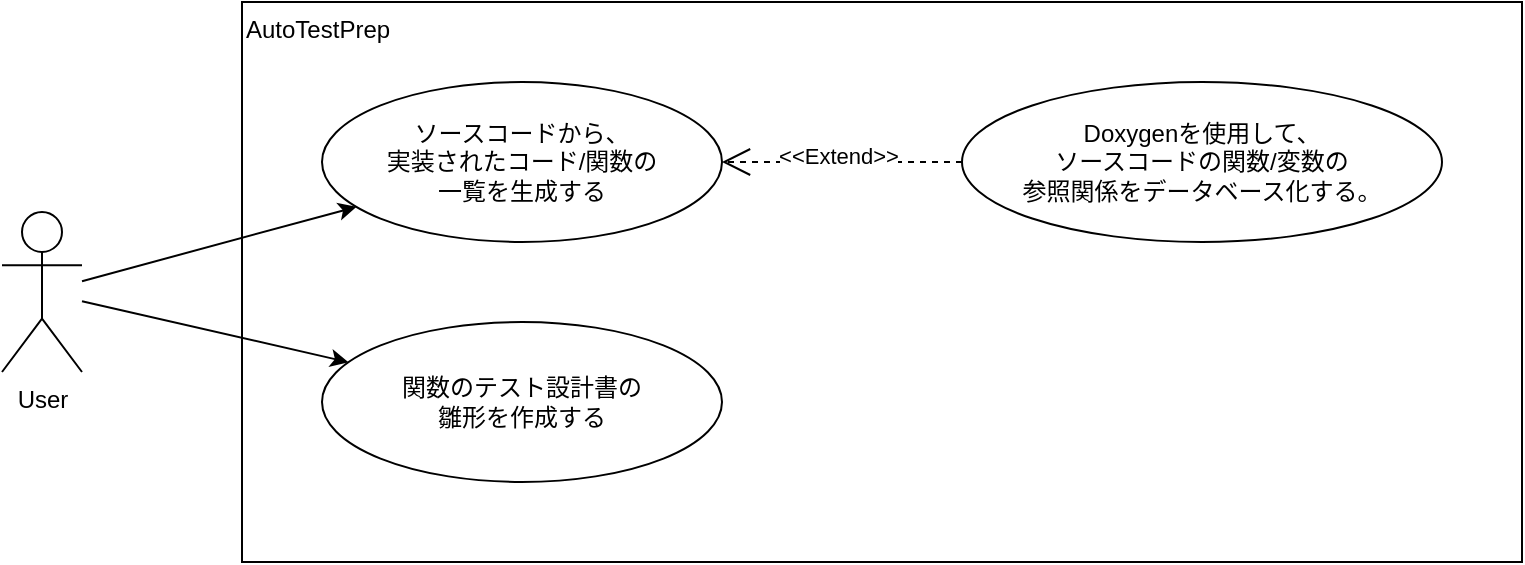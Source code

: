 <mxfile version="20.8.16" type="device" pages="4"><diagram id="DuzojRBSFL17dk2n4d5_" name="use case diagram 001"><mxGraphModel dx="1434" dy="854" grid="1" gridSize="10" guides="1" tooltips="1" connect="1" arrows="1" fold="1" page="1" pageScale="1" pageWidth="827" pageHeight="1169" math="0" shadow="0"><root><mxCell id="0"/><mxCell id="1" parent="0"/><mxCell id="RiGFQoNsD6-QNsFFNRuu-6" value="AutoTestPrep" style="html=1;align=left;verticalAlign=top;" parent="1" vertex="1"><mxGeometry x="160" y="440" width="640" height="280" as="geometry"/></mxCell><mxCell id="f8fnkowJvDpnl1ZgPxfQ-3" style="rounded=0;orthogonalLoop=1;jettySize=auto;html=1;" parent="1" source="RiGFQoNsD6-QNsFFNRuu-4" target="f8fnkowJvDpnl1ZgPxfQ-2" edge="1"><mxGeometry relative="1" as="geometry"/></mxCell><mxCell id="RiGFQoNsD6-QNsFFNRuu-4" value="User" style="shape=umlActor;verticalLabelPosition=bottom;labelBackgroundColor=#ffffff;verticalAlign=top;html=1;" parent="1" vertex="1"><mxGeometry x="40" y="545" width="40" height="80" as="geometry"/></mxCell><mxCell id="f8fnkowJvDpnl1ZgPxfQ-2" value="ソースコードから、&lt;br&gt;実装されたコード/関数の&lt;br&gt;一覧を生成する" style="ellipse;whiteSpace=wrap;html=1;" parent="1" vertex="1"><mxGeometry x="200" y="480" width="200" height="80" as="geometry"/></mxCell><mxCell id="f8fnkowJvDpnl1ZgPxfQ-5" style="edgeStyle=none;rounded=0;orthogonalLoop=1;jettySize=auto;html=1;dashed=1;endArrow=open;endFill=0;jumpSize=6;endSize=12;" parent="1" source="f8fnkowJvDpnl1ZgPxfQ-4" target="f8fnkowJvDpnl1ZgPxfQ-2" edge="1"><mxGeometry relative="1" as="geometry"/></mxCell><mxCell id="f8fnkowJvDpnl1ZgPxfQ-6" value="&amp;lt;&amp;lt;Extend&amp;gt;&amp;gt;" style="edgeLabel;html=1;align=center;verticalAlign=middle;resizable=0;points=[];" parent="f8fnkowJvDpnl1ZgPxfQ-5" vertex="1" connectable="0"><mxGeometry x="-0.498" y="-3" relative="1" as="geometry"><mxPoint x="-32" as="offset"/></mxGeometry></mxCell><mxCell id="f8fnkowJvDpnl1ZgPxfQ-4" value="Doxygenを使用して、&lt;br&gt;ソースコードの関数/変数の&lt;br&gt;参照関係をデータベース化する。" style="ellipse;whiteSpace=wrap;html=1;" parent="1" vertex="1"><mxGeometry x="520" y="480" width="240" height="80" as="geometry"/></mxCell><mxCell id="e8rFAGI_YMYWt7HjBAdS-1" value="関数のテスト設計書の&lt;br&gt;雛形を作成する" style="ellipse;whiteSpace=wrap;html=1;" parent="1" vertex="1"><mxGeometry x="200" y="600" width="200" height="80" as="geometry"/></mxCell><mxCell id="e8rFAGI_YMYWt7HjBAdS-2" style="rounded=0;orthogonalLoop=1;jettySize=auto;html=1;" parent="1" source="RiGFQoNsD6-QNsFFNRuu-4" target="e8rFAGI_YMYWt7HjBAdS-1" edge="1"><mxGeometry relative="1" as="geometry"><mxPoint x="60" y="690" as="sourcePoint"/><mxPoint x="218.855" y="546.457" as="targetPoint"/></mxGeometry></mxCell></root></mxGraphModel></diagram><diagram name="use case diagram 002" id="HZIKotGzsCzC-7KGbq6B"><mxGraphModel dx="1434" dy="854" grid="1" gridSize="10" guides="1" tooltips="1" connect="1" arrows="1" fold="1" page="1" pageScale="1" pageWidth="827" pageHeight="1169" math="0" shadow="0"><root><mxCell id="GBG8Tl8TXEcF-AUZoEPC-0"/><mxCell id="GBG8Tl8TXEcF-AUZoEPC-1" parent="GBG8Tl8TXEcF-AUZoEPC-0"/><mxCell id="GBG8Tl8TXEcF-AUZoEPC-2" value="AutoTestPrep" style="html=1;align=left;verticalAlign=top;" vertex="1" parent="GBG8Tl8TXEcF-AUZoEPC-1"><mxGeometry x="280" y="280" width="400" height="600" as="geometry"/></mxCell><mxCell id="GBG8Tl8TXEcF-AUZoEPC-6" value="User" style="shape=umlActor;verticalLabelPosition=bottom;labelBackgroundColor=#ffffff;verticalAlign=top;html=1;" vertex="1" parent="GBG8Tl8TXEcF-AUZoEPC-1"><mxGeometry x="40" y="545" width="40" height="80" as="geometry"/></mxCell><mxCell id="GBG8Tl8TXEcF-AUZoEPC-9" value="スタブのバッファサイズを&lt;br&gt;指定する" style="ellipse;whiteSpace=wrap;html=1;" vertex="1" parent="GBG8Tl8TXEcF-AUZoEPC-1"><mxGeometry x="400" y="400" width="200" height="60" as="geometry"/></mxCell><mxCell id="GBG8Tl8TXEcF-AUZoEPC-10" value="テストフレームワークを&lt;br&gt;指定する" style="ellipse;whiteSpace=wrap;html=1;" vertex="1" parent="GBG8Tl8TXEcF-AUZoEPC-1"><mxGeometry x="400" y="320" width="200" height="60" as="geometry"/></mxCell><mxCell id="GBG8Tl8TXEcF-AUZoEPC-11" value="テストドライバが&lt;br&gt;インクルードする標準ヘッダを&lt;br&gt;指定する。" style="ellipse;whiteSpace=wrap;html=1;" vertex="1" parent="GBG8Tl8TXEcF-AUZoEPC-1"><mxGeometry x="400" y="480" width="200" height="60" as="geometry"/></mxCell><mxCell id="GBG8Tl8TXEcF-AUZoEPC-12" value="テストで使用するライブラリの&lt;br&gt;パスを指定する。" style="ellipse;whiteSpace=wrap;html=1;" vertex="1" parent="GBG8Tl8TXEcF-AUZoEPC-1"><mxGeometry x="400" y="640" width="200" height="60" as="geometry"/></mxCell><mxCell id="GBG8Tl8TXEcF-AUZoEPC-22" style="edgeStyle=none;rounded=0;orthogonalLoop=1;jettySize=auto;html=1;" edge="1" parent="GBG8Tl8TXEcF-AUZoEPC-1" source="GBG8Tl8TXEcF-AUZoEPC-6" target="GBG8Tl8TXEcF-AUZoEPC-10"><mxGeometry relative="1" as="geometry"><mxPoint x="70" y="470" as="sourcePoint"/><mxPoint x="333.044" y="379.794" as="targetPoint"/></mxGeometry></mxCell><mxCell id="GBG8Tl8TXEcF-AUZoEPC-23" style="edgeStyle=none;rounded=0;orthogonalLoop=1;jettySize=auto;html=1;" edge="1" parent="GBG8Tl8TXEcF-AUZoEPC-1" source="GBG8Tl8TXEcF-AUZoEPC-6" target="GBG8Tl8TXEcF-AUZoEPC-9"><mxGeometry relative="1" as="geometry"><mxPoint x="-50" y="420.968" as="sourcePoint"/><mxPoint x="614.829" y="463.86" as="targetPoint"/></mxGeometry></mxCell><mxCell id="GBG8Tl8TXEcF-AUZoEPC-24" value="テストドライバが&lt;br&gt;インクルードするユーザヘッダを&lt;br&gt;指定する。" style="ellipse;whiteSpace=wrap;html=1;" vertex="1" parent="GBG8Tl8TXEcF-AUZoEPC-1"><mxGeometry x="400" y="555" width="200" height="60" as="geometry"/></mxCell><mxCell id="GBG8Tl8TXEcF-AUZoEPC-25" value="コンパイルオプションを&lt;br&gt;指定する。" style="ellipse;whiteSpace=wrap;html=1;" vertex="1" parent="GBG8Tl8TXEcF-AUZoEPC-1"><mxGeometry x="400" y="800" width="200" height="60" as="geometry"/></mxCell><mxCell id="GBG8Tl8TXEcF-AUZoEPC-26" value="テストで使用するライブラリの&lt;br&gt;名前を指定する。" style="ellipse;whiteSpace=wrap;html=1;" vertex="1" parent="GBG8Tl8TXEcF-AUZoEPC-1"><mxGeometry x="400" y="720" width="200" height="60" as="geometry"/></mxCell><mxCell id="GBG8Tl8TXEcF-AUZoEPC-27" style="edgeStyle=none;rounded=0;orthogonalLoop=1;jettySize=auto;html=1;" edge="1" parent="GBG8Tl8TXEcF-AUZoEPC-1" source="GBG8Tl8TXEcF-AUZoEPC-6" target="GBG8Tl8TXEcF-AUZoEPC-11"><mxGeometry relative="1" as="geometry"><mxPoint x="-30" y="450" as="sourcePoint"/><mxPoint x="330.895" y="435.996" as="targetPoint"/></mxGeometry></mxCell><mxCell id="GBG8Tl8TXEcF-AUZoEPC-28" style="edgeStyle=none;rounded=0;orthogonalLoop=1;jettySize=auto;html=1;" edge="1" parent="GBG8Tl8TXEcF-AUZoEPC-1" source="GBG8Tl8TXEcF-AUZoEPC-6" target="GBG8Tl8TXEcF-AUZoEPC-24"><mxGeometry relative="1" as="geometry"><mxPoint x="-50" y="423.03" as="sourcePoint"/><mxPoint x="347.054" y="503.243" as="targetPoint"/></mxGeometry></mxCell><mxCell id="GBG8Tl8TXEcF-AUZoEPC-29" style="edgeStyle=none;rounded=0;orthogonalLoop=1;jettySize=auto;html=1;" edge="1" parent="GBG8Tl8TXEcF-AUZoEPC-1" source="GBG8Tl8TXEcF-AUZoEPC-6" target="GBG8Tl8TXEcF-AUZoEPC-12"><mxGeometry relative="1" as="geometry"><mxPoint x="-50" y="425.303" as="sourcePoint"/><mxPoint x="365.298" y="572.126" as="targetPoint"/></mxGeometry></mxCell><mxCell id="GBG8Tl8TXEcF-AUZoEPC-30" style="edgeStyle=none;rounded=0;orthogonalLoop=1;jettySize=auto;html=1;" edge="1" parent="GBG8Tl8TXEcF-AUZoEPC-1" source="GBG8Tl8TXEcF-AUZoEPC-6" target="GBG8Tl8TXEcF-AUZoEPC-26"><mxGeometry relative="1" as="geometry"><mxPoint x="-50" y="427.879" as="sourcePoint"/><mxPoint x="380.404" y="653.95" as="targetPoint"/></mxGeometry></mxCell><mxCell id="GBG8Tl8TXEcF-AUZoEPC-31" style="edgeStyle=none;rounded=0;orthogonalLoop=1;jettySize=auto;html=1;" edge="1" parent="GBG8Tl8TXEcF-AUZoEPC-1" source="GBG8Tl8TXEcF-AUZoEPC-6" target="GBG8Tl8TXEcF-AUZoEPC-25"><mxGeometry relative="1" as="geometry"><mxPoint x="-50" y="430.303" as="sourcePoint"/><mxPoint x="389.975" y="732.508" as="targetPoint"/></mxGeometry></mxCell></root></mxGraphModel></diagram><diagram name="use case diagram 003" id="ddauapFhVk-MR43pP4j2"><mxGraphModel dx="1434" dy="854" grid="1" gridSize="10" guides="1" tooltips="1" connect="1" arrows="1" fold="1" page="1" pageScale="1" pageWidth="827" pageHeight="1169" math="0" shadow="0"><root><mxCell id="QG7HXYxEB4lLJZkN4_eL-0"/><mxCell id="QG7HXYxEB4lLJZkN4_eL-1" parent="QG7HXYxEB4lLJZkN4_eL-0"/><mxCell id="QG7HXYxEB4lLJZkN4_eL-2" value="AutoTestPrep" style="html=1;align=left;verticalAlign=top;" vertex="1" parent="QG7HXYxEB4lLJZkN4_eL-1"><mxGeometry x="240" y="520" width="280" height="240" as="geometry"/></mxCell><mxCell id="cBbcKoA131XvGHTAWrKl-1" style="edgeStyle=none;rounded=0;jumpSize=6;orthogonalLoop=1;jettySize=auto;html=1;endArrow=classic;endFill=1;endSize=12;" edge="1" parent="QG7HXYxEB4lLJZkN4_eL-1" source="QG7HXYxEB4lLJZkN4_eL-3" target="gOB_vfWpqOClHJhuzfgy-0"><mxGeometry relative="1" as="geometry"/></mxCell><mxCell id="QG7HXYxEB4lLJZkN4_eL-3" value="User" style="shape=umlActor;verticalLabelPosition=bottom;labelBackgroundColor=#ffffff;verticalAlign=top;html=1;" vertex="1" parent="QG7HXYxEB4lLJZkN4_eL-1"><mxGeometry x="40" y="600" width="40" height="80" as="geometry"/></mxCell><mxCell id="gOB_vfWpqOClHJhuzfgy-0" value="テスト設計書から&lt;br&gt;テストコードを生成する" style="ellipse;whiteSpace=wrap;html=1;" vertex="1" parent="QG7HXYxEB4lLJZkN4_eL-1"><mxGeometry x="280" y="660" width="200" height="60" as="geometry"/></mxCell><mxCell id="NvP6OFEAUwJXLkmgsYgi-0" value="生成されるテストコードを&lt;br&gt;(生成前に)確認する" style="ellipse;whiteSpace=wrap;html=1;" vertex="1" parent="QG7HXYxEB4lLJZkN4_eL-1"><mxGeometry x="280" y="560" width="200" height="60" as="geometry"/></mxCell><mxCell id="NvP6OFEAUwJXLkmgsYgi-1" style="edgeStyle=none;rounded=0;jumpSize=6;orthogonalLoop=1;jettySize=auto;html=1;endArrow=classic;endFill=1;endSize=12;" edge="1" parent="QG7HXYxEB4lLJZkN4_eL-1" source="QG7HXYxEB4lLJZkN4_eL-3" target="NvP6OFEAUwJXLkmgsYgi-0"><mxGeometry relative="1" as="geometry"><mxPoint x="160" y="630" as="sourcePoint"/><mxPoint x="290.538" y="603.108" as="targetPoint"/></mxGeometry></mxCell></root></mxGraphModel></diagram><diagram name="use case diagram 004" id="HSwtuDsHUkrUdqQlI6wg"><mxGraphModel dx="1434" dy="854" grid="1" gridSize="10" guides="1" tooltips="1" connect="1" arrows="1" fold="1" page="1" pageScale="1" pageWidth="827" pageHeight="1169" math="0" shadow="0"><root><mxCell id="Uu4tO_TNVKY-ThbE902I-0"/><mxCell id="Uu4tO_TNVKY-ThbE902I-1" parent="Uu4tO_TNVKY-ThbE902I-0"/><mxCell id="Uu4tO_TNVKY-ThbE902I-2" value="AutoTestPrep" style="html=1;align=left;verticalAlign=top;" vertex="1" parent="Uu4tO_TNVKY-ThbE902I-1"><mxGeometry x="200" y="560" width="360" height="200" as="geometry"/></mxCell><mxCell id="Uu4tO_TNVKY-ThbE902I-3" style="edgeStyle=none;rounded=0;jumpSize=6;orthogonalLoop=1;jettySize=auto;html=1;endArrow=classic;endFill=1;endSize=12;" edge="1" parent="Uu4tO_TNVKY-ThbE902I-1" source="Uu4tO_TNVKY-ThbE902I-4" target="Uu4tO_TNVKY-ThbE902I-5"><mxGeometry relative="1" as="geometry"/></mxCell><mxCell id="Uu4tO_TNVKY-ThbE902I-4" value="User" style="shape=umlActor;verticalLabelPosition=bottom;labelBackgroundColor=#ffffff;verticalAlign=top;html=1;" vertex="1" parent="Uu4tO_TNVKY-ThbE902I-1"><mxGeometry x="40" y="620" width="40" height="80" as="geometry"/></mxCell><mxCell id="Uu4tO_TNVKY-ThbE902I-5" value="設定情報を&lt;br&gt;保存する。" style="ellipse;whiteSpace=wrap;html=1;" vertex="1" parent="Uu4tO_TNVKY-ThbE902I-1"><mxGeometry x="280" y="580" width="200" height="60" as="geometry"/></mxCell><mxCell id="91SJtyZ7T-hveOlJ2wVC-0" value="設定情報を&lt;br&gt;読み込む。" style="ellipse;whiteSpace=wrap;html=1;" vertex="1" parent="Uu4tO_TNVKY-ThbE902I-1"><mxGeometry x="280" y="680" width="200" height="60" as="geometry"/></mxCell><mxCell id="91SJtyZ7T-hveOlJ2wVC-1" style="edgeStyle=none;rounded=0;jumpSize=6;orthogonalLoop=1;jettySize=auto;html=1;endArrow=classic;endFill=1;endSize=12;" edge="1" parent="Uu4tO_TNVKY-ThbE902I-1" source="Uu4tO_TNVKY-ThbE902I-4" target="91SJtyZ7T-hveOlJ2wVC-0"><mxGeometry relative="1" as="geometry"><mxPoint x="90" y="666.875" as="sourcePoint"/><mxPoint x="301.309" y="633.858" as="targetPoint"/></mxGeometry></mxCell></root></mxGraphModel></diagram></mxfile>
